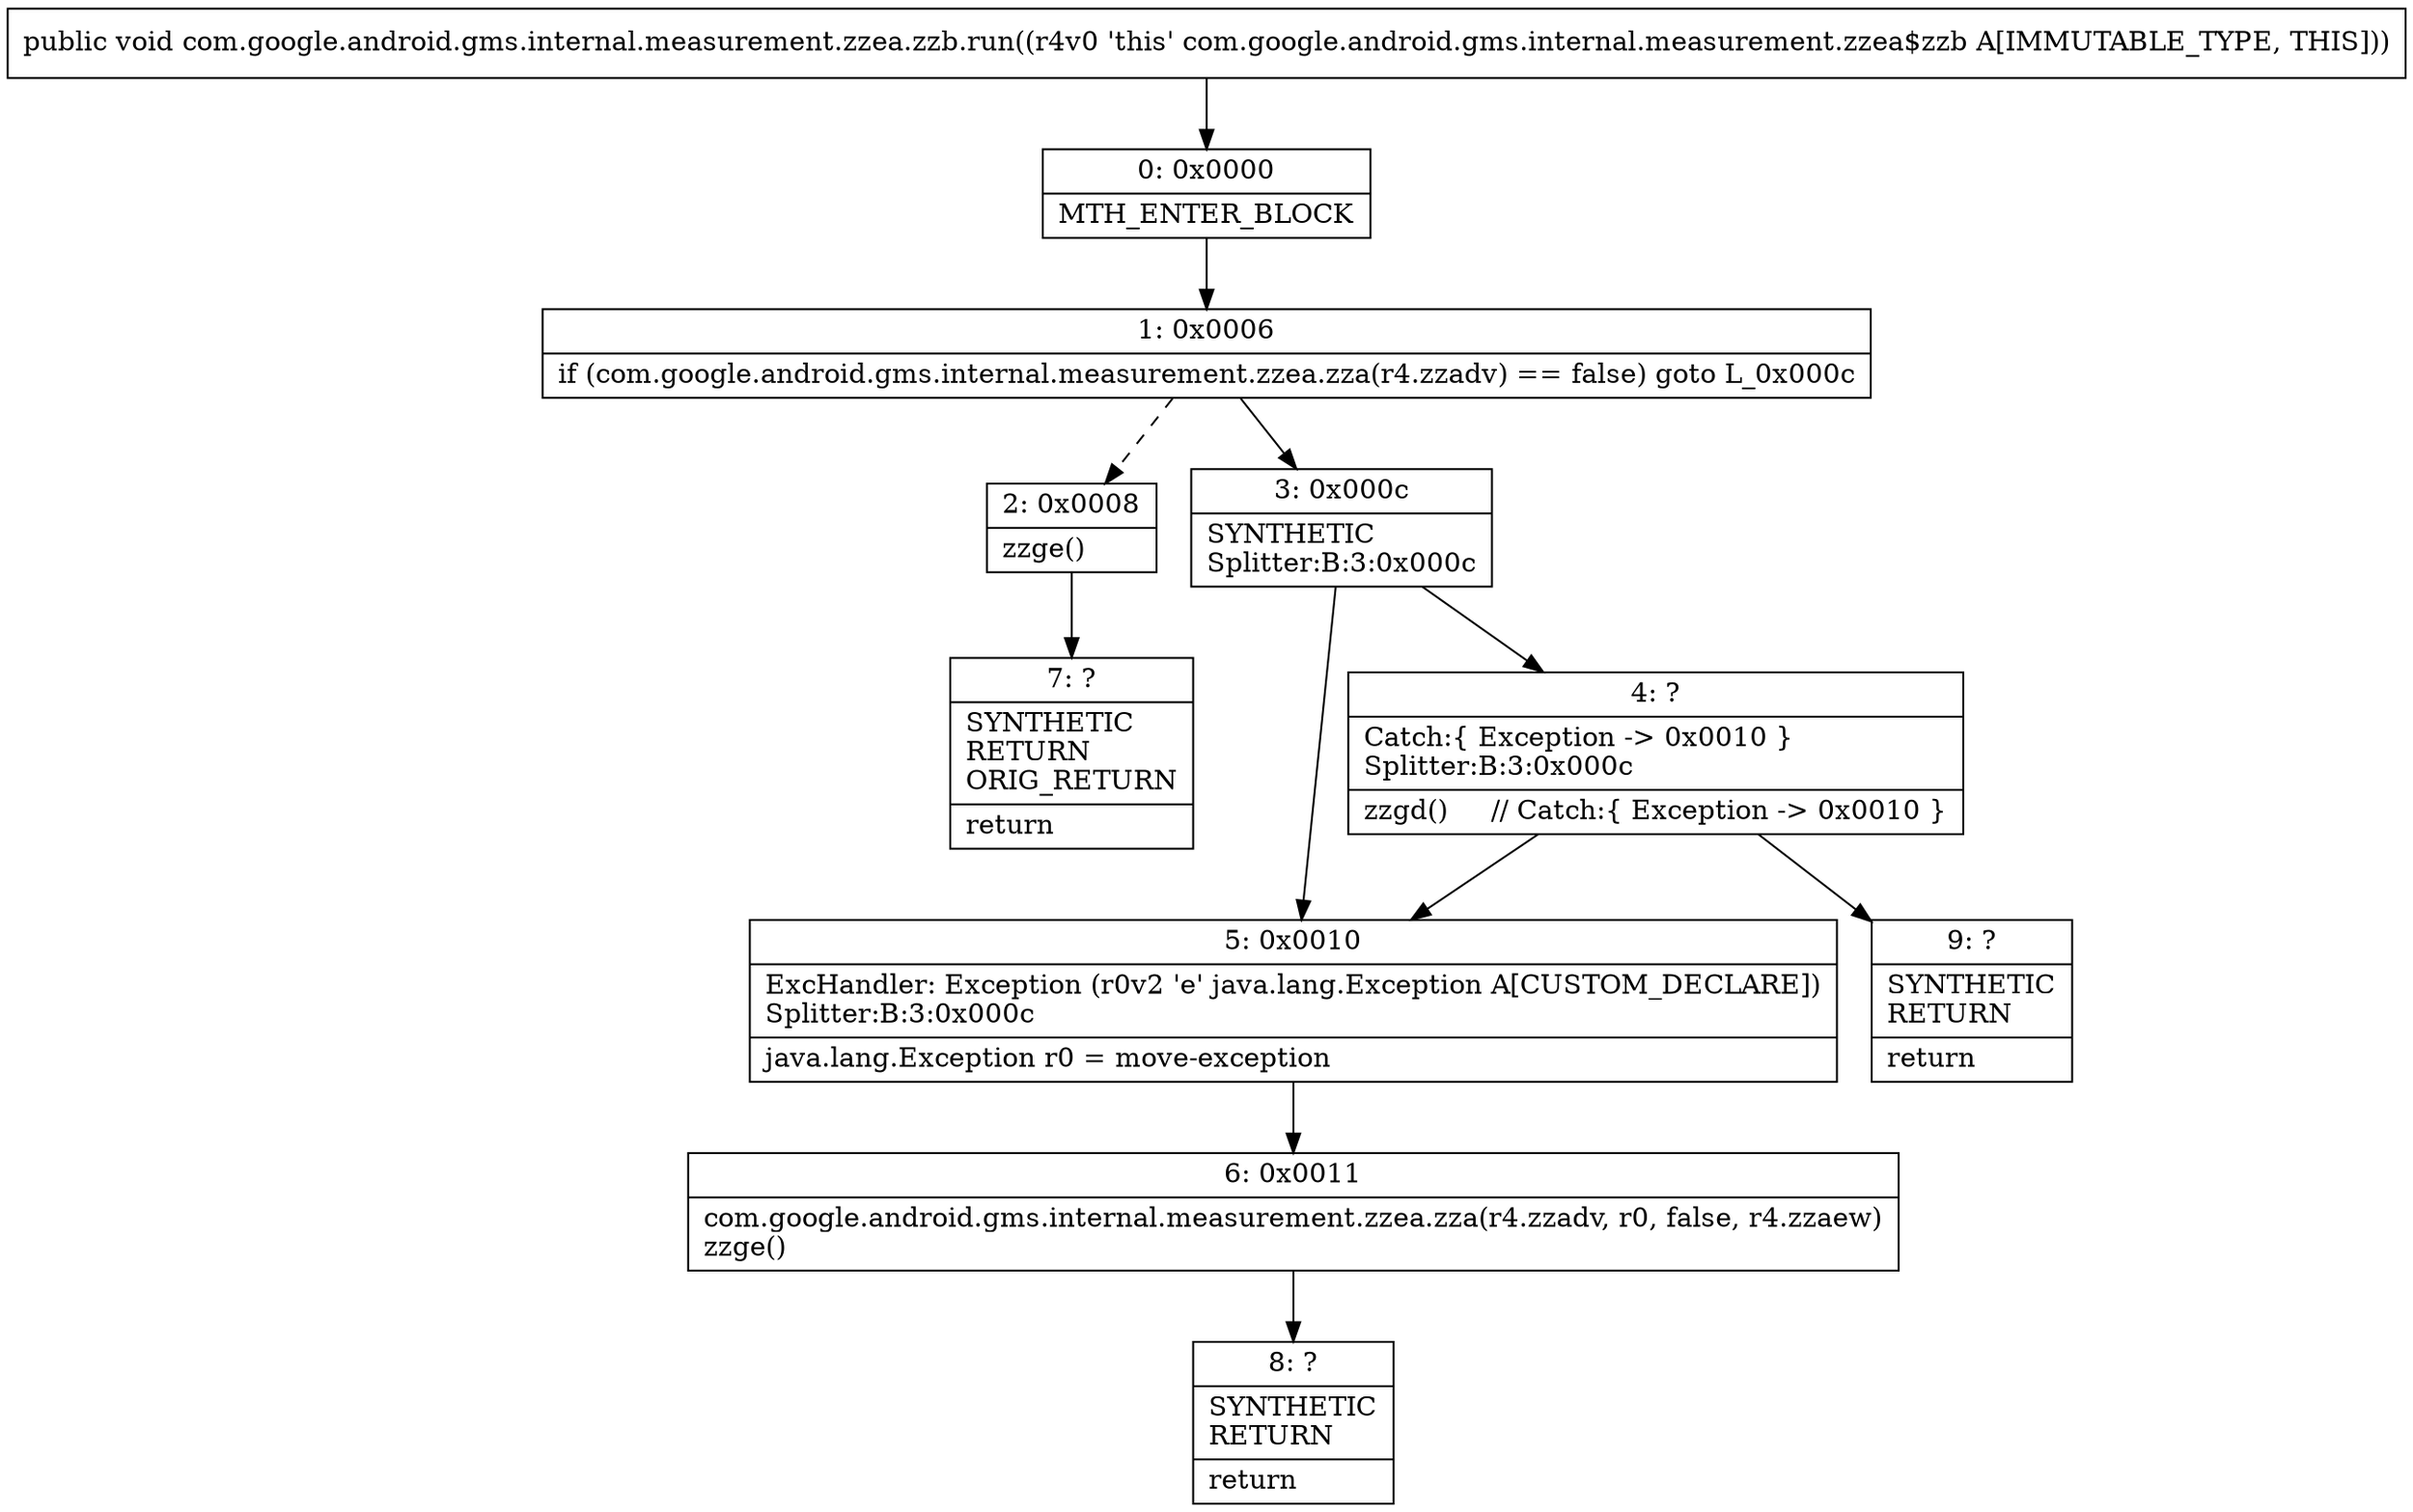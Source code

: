 digraph "CFG forcom.google.android.gms.internal.measurement.zzea.zzb.run()V" {
Node_0 [shape=record,label="{0\:\ 0x0000|MTH_ENTER_BLOCK\l}"];
Node_1 [shape=record,label="{1\:\ 0x0006|if (com.google.android.gms.internal.measurement.zzea.zza(r4.zzadv) == false) goto L_0x000c\l}"];
Node_2 [shape=record,label="{2\:\ 0x0008|zzge()\l}"];
Node_3 [shape=record,label="{3\:\ 0x000c|SYNTHETIC\lSplitter:B:3:0x000c\l}"];
Node_4 [shape=record,label="{4\:\ ?|Catch:\{ Exception \-\> 0x0010 \}\lSplitter:B:3:0x000c\l|zzgd()     \/\/ Catch:\{ Exception \-\> 0x0010 \}\l}"];
Node_5 [shape=record,label="{5\:\ 0x0010|ExcHandler: Exception (r0v2 'e' java.lang.Exception A[CUSTOM_DECLARE])\lSplitter:B:3:0x000c\l|java.lang.Exception r0 = move\-exception\l}"];
Node_6 [shape=record,label="{6\:\ 0x0011|com.google.android.gms.internal.measurement.zzea.zza(r4.zzadv, r0, false, r4.zzaew)\lzzge()\l}"];
Node_7 [shape=record,label="{7\:\ ?|SYNTHETIC\lRETURN\lORIG_RETURN\l|return\l}"];
Node_8 [shape=record,label="{8\:\ ?|SYNTHETIC\lRETURN\l|return\l}"];
Node_9 [shape=record,label="{9\:\ ?|SYNTHETIC\lRETURN\l|return\l}"];
MethodNode[shape=record,label="{public void com.google.android.gms.internal.measurement.zzea.zzb.run((r4v0 'this' com.google.android.gms.internal.measurement.zzea$zzb A[IMMUTABLE_TYPE, THIS])) }"];
MethodNode -> Node_0;
Node_0 -> Node_1;
Node_1 -> Node_2[style=dashed];
Node_1 -> Node_3;
Node_2 -> Node_7;
Node_3 -> Node_4;
Node_3 -> Node_5;
Node_4 -> Node_5;
Node_4 -> Node_9;
Node_5 -> Node_6;
Node_6 -> Node_8;
}

